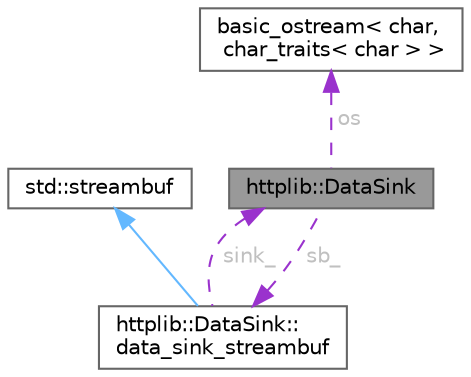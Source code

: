 digraph "httplib::DataSink"
{
 // LATEX_PDF_SIZE
  bgcolor="transparent";
  edge [fontname=Helvetica,fontsize=10,labelfontname=Helvetica,labelfontsize=10];
  node [fontname=Helvetica,fontsize=10,shape=box,height=0.2,width=0.4];
  Node1 [id="Node000001",label="httplib::DataSink",height=0.2,width=0.4,color="gray40", fillcolor="grey60", style="filled", fontcolor="black",tooltip=" "];
  Node2 -> Node1 [id="edge1_Node000001_Node000002",dir="back",color="darkorchid3",style="dashed",tooltip=" ",label=" os",fontcolor="grey" ];
  Node2 [id="Node000002",label="basic_ostream\< char,\l char_traits\< char \> \>",height=0.2,width=0.4,color="gray40", fillcolor="white", style="filled",URL="$classbasic__ostream.html",tooltip=" "];
  Node3 -> Node1 [id="edge2_Node000001_Node000003",dir="back",color="darkorchid3",style="dashed",tooltip=" ",label=" sb_",fontcolor="grey" ];
  Node3 [id="Node000003",label="httplib::DataSink::\ldata_sink_streambuf",height=0.2,width=0.4,color="gray40", fillcolor="white", style="filled",URL="$classhttplib_1_1_data_sink_1_1data__sink__streambuf.html",tooltip=" "];
  Node4 -> Node3 [id="edge3_Node000003_Node000004",dir="back",color="steelblue1",style="solid",tooltip=" "];
  Node4 [id="Node000004",label="std::streambuf",height=0.2,width=0.4,color="gray40", fillcolor="white", style="filled",tooltip=" "];
  Node1 -> Node3 [id="edge4_Node000003_Node000001",dir="back",color="darkorchid3",style="dashed",tooltip=" ",label=" sink_",fontcolor="grey" ];
}
